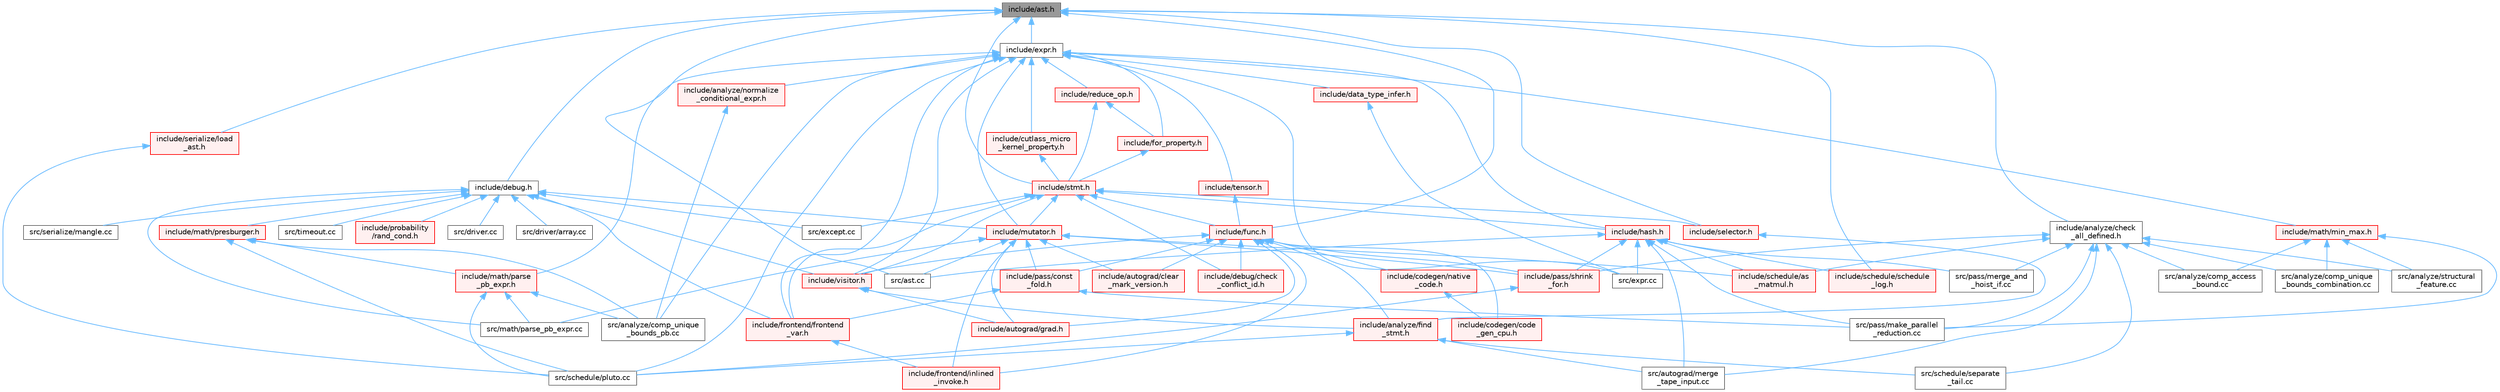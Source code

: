 digraph "include/ast.h"
{
 // LATEX_PDF_SIZE
  bgcolor="transparent";
  edge [fontname=Helvetica,fontsize=10,labelfontname=Helvetica,labelfontsize=10];
  node [fontname=Helvetica,fontsize=10,shape=box,height=0.2,width=0.4];
  Node1 [label="include/ast.h",height=0.2,width=0.4,color="gray40", fillcolor="grey60", style="filled", fontcolor="black",tooltip=" "];
  Node1 -> Node2 [dir="back",color="steelblue1",style="solid"];
  Node2 [label="include/analyze/check\l_all_defined.h",height=0.2,width=0.4,color="grey40", fillcolor="white", style="filled",URL="$check__all__defined_8h.html",tooltip=" "];
  Node2 -> Node3 [dir="back",color="steelblue1",style="solid"];
  Node3 [label="include/pass/shrink\l_for.h",height=0.2,width=0.4,color="red", fillcolor="#FFF0F0", style="filled",URL="$shrink__for_8h.html",tooltip=" "];
  Node3 -> Node10 [dir="back",color="steelblue1",style="solid"];
  Node10 [label="src/schedule/pluto.cc",height=0.2,width=0.4,color="grey40", fillcolor="white", style="filled",URL="$pluto_8cc.html",tooltip=" "];
  Node2 -> Node11 [dir="back",color="steelblue1",style="solid"];
  Node11 [label="include/schedule/as\l_matmul.h",height=0.2,width=0.4,color="red", fillcolor="#FFF0F0", style="filled",URL="$as__matmul_8h.html",tooltip=" "];
  Node2 -> Node45 [dir="back",color="steelblue1",style="solid"];
  Node45 [label="src/analyze/comp_access\l_bound.cc",height=0.2,width=0.4,color="grey40", fillcolor="white", style="filled",URL="$comp__access__bound_8cc.html",tooltip=" "];
  Node2 -> Node46 [dir="back",color="steelblue1",style="solid"];
  Node46 [label="src/analyze/comp_unique\l_bounds_combination.cc",height=0.2,width=0.4,color="grey40", fillcolor="white", style="filled",URL="$comp__unique__bounds__combination_8cc.html",tooltip=" "];
  Node2 -> Node47 [dir="back",color="steelblue1",style="solid"];
  Node47 [label="src/analyze/structural\l_feature.cc",height=0.2,width=0.4,color="grey40", fillcolor="white", style="filled",URL="$structural__feature_8cc.html",tooltip=" "];
  Node2 -> Node48 [dir="back",color="steelblue1",style="solid"];
  Node48 [label="src/autograd/merge\l_tape_input.cc",height=0.2,width=0.4,color="grey40", fillcolor="white", style="filled",URL="$merge__tape__input_8cc.html",tooltip=" "];
  Node2 -> Node49 [dir="back",color="steelblue1",style="solid"];
  Node49 [label="src/pass/make_parallel\l_reduction.cc",height=0.2,width=0.4,color="grey40", fillcolor="white", style="filled",URL="$make__parallel__reduction_8cc.html",tooltip=" "];
  Node2 -> Node50 [dir="back",color="steelblue1",style="solid"];
  Node50 [label="src/pass/merge_and\l_hoist_if.cc",height=0.2,width=0.4,color="grey40", fillcolor="white", style="filled",URL="$merge__and__hoist__if_8cc.html",tooltip=" "];
  Node2 -> Node34 [dir="back",color="steelblue1",style="solid"];
  Node34 [label="src/schedule/separate\l_tail.cc",height=0.2,width=0.4,color="grey40", fillcolor="white", style="filled",URL="$separate__tail_8cc.html",tooltip=" "];
  Node1 -> Node51 [dir="back",color="steelblue1",style="solid"];
  Node51 [label="include/debug.h",height=0.2,width=0.4,color="grey40", fillcolor="white", style="filled",URL="$debug_8h.html",tooltip=" "];
  Node51 -> Node52 [dir="back",color="steelblue1",style="solid"];
  Node52 [label="include/frontend/frontend\l_var.h",height=0.2,width=0.4,color="red", fillcolor="#FFF0F0", style="filled",URL="$frontend__var_8h.html",tooltip=" "];
  Node52 -> Node53 [dir="back",color="steelblue1",style="solid"];
  Node53 [label="include/frontend/inlined\l_invoke.h",height=0.2,width=0.4,color="red", fillcolor="#FFF0F0", style="filled",URL="$inlined__invoke_8h.html",tooltip=" "];
  Node51 -> Node56 [dir="back",color="steelblue1",style="solid"];
  Node56 [label="include/math/presburger.h",height=0.2,width=0.4,color="red", fillcolor="#FFF0F0", style="filled",URL="$presburger_8h.html",tooltip=" "];
  Node56 -> Node84 [dir="back",color="steelblue1",style="solid"];
  Node84 [label="include/math/parse\l_pb_expr.h",height=0.2,width=0.4,color="red", fillcolor="#FFF0F0", style="filled",URL="$parse__pb__expr_8h.html",tooltip=" "];
  Node84 -> Node67 [dir="back",color="steelblue1",style="solid"];
  Node67 [label="src/analyze/comp_unique\l_bounds_pb.cc",height=0.2,width=0.4,color="grey40", fillcolor="white", style="filled",URL="$comp__unique__bounds__pb_8cc.html",tooltip=" "];
  Node84 -> Node85 [dir="back",color="steelblue1",style="solid"];
  Node85 [label="src/math/parse_pb_expr.cc",height=0.2,width=0.4,color="grey40", fillcolor="white", style="filled",URL="$parse__pb__expr_8cc.html",tooltip=" "];
  Node84 -> Node10 [dir="back",color="steelblue1",style="solid"];
  Node56 -> Node67 [dir="back",color="steelblue1",style="solid"];
  Node56 -> Node10 [dir="back",color="steelblue1",style="solid"];
  Node51 -> Node87 [dir="back",color="steelblue1",style="solid"];
  Node87 [label="include/mutator.h",height=0.2,width=0.4,color="red", fillcolor="#FFF0F0", style="filled",URL="$mutator_8h.html",tooltip=" "];
  Node87 -> Node90 [dir="back",color="steelblue1",style="solid"];
  Node90 [label="include/autograd/clear\l_mark_version.h",height=0.2,width=0.4,color="red", fillcolor="#FFF0F0", style="filled",URL="$clear__mark__version_8h.html",tooltip=" "];
  Node87 -> Node97 [dir="back",color="steelblue1",style="solid"];
  Node97 [label="include/autograd/grad.h",height=0.2,width=0.4,color="red", fillcolor="#FFF0F0", style="filled",URL="$grad_8h.html",tooltip=" "];
  Node87 -> Node53 [dir="back",color="steelblue1",style="solid"];
  Node87 -> Node106 [dir="back",color="steelblue1",style="solid"];
  Node106 [label="include/pass/const\l_fold.h",height=0.2,width=0.4,color="red", fillcolor="#FFF0F0", style="filled",URL="$const__fold_8h.html",tooltip=" "];
  Node106 -> Node52 [dir="back",color="steelblue1",style="solid"];
  Node106 -> Node49 [dir="back",color="steelblue1",style="solid"];
  Node87 -> Node3 [dir="back",color="steelblue1",style="solid"];
  Node87 -> Node11 [dir="back",color="steelblue1",style="solid"];
  Node87 -> Node169 [dir="back",color="steelblue1",style="solid"];
  Node169 [label="src/ast.cc",height=0.2,width=0.4,color="grey40", fillcolor="white", style="filled",URL="$ast_8cc.html",tooltip=" "];
  Node87 -> Node85 [dir="back",color="steelblue1",style="solid"];
  Node51 -> Node172 [dir="back",color="steelblue1",style="solid"];
  Node172 [label="include/probability\l/rand_cond.h",height=0.2,width=0.4,color="red", fillcolor="#FFF0F0", style="filled",URL="$rand__cond_8h.html",tooltip=" "];
  Node51 -> Node177 [dir="back",color="steelblue1",style="solid"];
  Node177 [label="include/visitor.h",height=0.2,width=0.4,color="red", fillcolor="#FFF0F0", style="filled",URL="$visitor_8h.html",tooltip=" "];
  Node177 -> Node199 [dir="back",color="steelblue1",style="solid"];
  Node199 [label="include/analyze/find\l_stmt.h",height=0.2,width=0.4,color="red", fillcolor="#FFF0F0", style="filled",URL="$find__stmt_8h.html",tooltip=" "];
  Node199 -> Node48 [dir="back",color="steelblue1",style="solid"];
  Node199 -> Node10 [dir="back",color="steelblue1",style="solid"];
  Node199 -> Node34 [dir="back",color="steelblue1",style="solid"];
  Node177 -> Node97 [dir="back",color="steelblue1",style="solid"];
  Node51 -> Node223 [dir="back",color="steelblue1",style="solid"];
  Node223 [label="src/driver.cc",height=0.2,width=0.4,color="grey40", fillcolor="white", style="filled",URL="$driver_8cc.html",tooltip=" "];
  Node51 -> Node224 [dir="back",color="steelblue1",style="solid"];
  Node224 [label="src/driver/array.cc",height=0.2,width=0.4,color="grey40", fillcolor="white", style="filled",URL="$array_8cc.html",tooltip=" "];
  Node51 -> Node13 [dir="back",color="steelblue1",style="solid"];
  Node13 [label="src/except.cc",height=0.2,width=0.4,color="grey40", fillcolor="white", style="filled",URL="$except_8cc.html",tooltip=" "];
  Node51 -> Node85 [dir="back",color="steelblue1",style="solid"];
  Node51 -> Node225 [dir="back",color="steelblue1",style="solid"];
  Node225 [label="src/serialize/mangle.cc",height=0.2,width=0.4,color="grey40", fillcolor="white", style="filled",URL="$mangle_8cc.html",tooltip=" "];
  Node51 -> Node226 [dir="back",color="steelblue1",style="solid"];
  Node226 [label="src/timeout.cc",height=0.2,width=0.4,color="grey40", fillcolor="white", style="filled",URL="$timeout_8cc.html",tooltip=" "];
  Node1 -> Node227 [dir="back",color="steelblue1",style="solid"];
  Node227 [label="include/expr.h",height=0.2,width=0.4,color="grey40", fillcolor="white", style="filled",URL="$expr_8h.html",tooltip=" "];
  Node227 -> Node228 [dir="back",color="steelblue1",style="solid"];
  Node228 [label="include/analyze/normalize\l_conditional_expr.h",height=0.2,width=0.4,color="red", fillcolor="#FFF0F0", style="filled",URL="$normalize__conditional__expr_8h.html",tooltip=" "];
  Node228 -> Node67 [dir="back",color="steelblue1",style="solid"];
  Node227 -> Node229 [dir="back",color="steelblue1",style="solid"];
  Node229 [label="include/cutlass_micro\l_kernel_property.h",height=0.2,width=0.4,color="red", fillcolor="#FFF0F0", style="filled",URL="$cutlass__micro__kernel__property_8h.html",tooltip=" "];
  Node229 -> Node230 [dir="back",color="steelblue1",style="solid"];
  Node230 [label="include/stmt.h",height=0.2,width=0.4,color="red", fillcolor="#FFF0F0", style="filled",URL="$stmt_8h.html",tooltip=" "];
  Node230 -> Node238 [dir="back",color="steelblue1",style="solid"];
  Node238 [label="include/debug/check\l_conflict_id.h",height=0.2,width=0.4,color="red", fillcolor="#FFF0F0", style="filled",URL="$check__conflict__id_8h.html",tooltip=" "];
  Node230 -> Node52 [dir="back",color="steelblue1",style="solid"];
  Node230 -> Node239 [dir="back",color="steelblue1",style="solid"];
  Node239 [label="include/func.h",height=0.2,width=0.4,color="red", fillcolor="#FFF0F0", style="filled",URL="$func_8h.html",tooltip=" "];
  Node239 -> Node199 [dir="back",color="steelblue1",style="solid"];
  Node239 -> Node90 [dir="back",color="steelblue1",style="solid"];
  Node239 -> Node97 [dir="back",color="steelblue1",style="solid"];
  Node239 -> Node209 [dir="back",color="steelblue1",style="solid"];
  Node209 [label="include/codegen/code\l_gen_cpu.h",height=0.2,width=0.4,color="red", fillcolor="#FFF0F0", style="filled",URL="$code__gen__cpu_8h.html",tooltip=" "];
  Node239 -> Node240 [dir="back",color="steelblue1",style="solid"];
  Node240 [label="include/codegen/native\l_code.h",height=0.2,width=0.4,color="red", fillcolor="#FFF0F0", style="filled",URL="$native__code_8h.html",tooltip=" "];
  Node240 -> Node209 [dir="back",color="steelblue1",style="solid"];
  Node239 -> Node238 [dir="back",color="steelblue1",style="solid"];
  Node239 -> Node53 [dir="back",color="steelblue1",style="solid"];
  Node239 -> Node106 [dir="back",color="steelblue1",style="solid"];
  Node239 -> Node3 [dir="back",color="steelblue1",style="solid"];
  Node239 -> Node177 [dir="back",color="steelblue1",style="solid"];
  Node230 -> Node245 [dir="back",color="steelblue1",style="solid"];
  Node245 [label="include/hash.h",height=0.2,width=0.4,color="red", fillcolor="#FFF0F0", style="filled",URL="$hash_8h.html",tooltip=" "];
  Node245 -> Node3 [dir="back",color="steelblue1",style="solid"];
  Node245 -> Node11 [dir="back",color="steelblue1",style="solid"];
  Node245 -> Node246 [dir="back",color="steelblue1",style="solid"];
  Node246 [label="include/schedule/schedule\l_log.h",height=0.2,width=0.4,color="red", fillcolor="#FFF0F0", style="filled",URL="$schedule__log_8h.html",tooltip=" "];
  Node245 -> Node169 [dir="back",color="steelblue1",style="solid"];
  Node245 -> Node48 [dir="back",color="steelblue1",style="solid"];
  Node245 -> Node250 [dir="back",color="steelblue1",style="solid"];
  Node250 [label="src/expr.cc",height=0.2,width=0.4,color="grey40", fillcolor="white", style="filled",URL="$expr_8cc.html",tooltip=" "];
  Node245 -> Node49 [dir="back",color="steelblue1",style="solid"];
  Node245 -> Node50 [dir="back",color="steelblue1",style="solid"];
  Node230 -> Node87 [dir="back",color="steelblue1",style="solid"];
  Node230 -> Node266 [dir="back",color="steelblue1",style="solid"];
  Node266 [label="include/selector.h",height=0.2,width=0.4,color="red", fillcolor="#FFF0F0", style="filled",URL="$selector_8h.html",tooltip=" "];
  Node266 -> Node199 [dir="back",color="steelblue1",style="solid"];
  Node230 -> Node177 [dir="back",color="steelblue1",style="solid"];
  Node230 -> Node13 [dir="back",color="steelblue1",style="solid"];
  Node227 -> Node268 [dir="back",color="steelblue1",style="solid"];
  Node268 [label="include/data_type_infer.h",height=0.2,width=0.4,color="red", fillcolor="#FFF0F0", style="filled",URL="$data__type__infer_8h.html",tooltip=" "];
  Node268 -> Node250 [dir="back",color="steelblue1",style="solid"];
  Node227 -> Node269 [dir="back",color="steelblue1",style="solid"];
  Node269 [label="include/for_property.h",height=0.2,width=0.4,color="red", fillcolor="#FFF0F0", style="filled",URL="$for__property_8h.html",tooltip=" "];
  Node269 -> Node230 [dir="back",color="steelblue1",style="solid"];
  Node227 -> Node52 [dir="back",color="steelblue1",style="solid"];
  Node227 -> Node245 [dir="back",color="steelblue1",style="solid"];
  Node227 -> Node270 [dir="back",color="steelblue1",style="solid"];
  Node270 [label="include/math/min_max.h",height=0.2,width=0.4,color="red", fillcolor="#FFF0F0", style="filled",URL="$min__max_8h.html",tooltip=" "];
  Node270 -> Node45 [dir="back",color="steelblue1",style="solid"];
  Node270 -> Node46 [dir="back",color="steelblue1",style="solid"];
  Node270 -> Node47 [dir="back",color="steelblue1",style="solid"];
  Node270 -> Node49 [dir="back",color="steelblue1",style="solid"];
  Node227 -> Node84 [dir="back",color="steelblue1",style="solid"];
  Node227 -> Node87 [dir="back",color="steelblue1",style="solid"];
  Node227 -> Node271 [dir="back",color="steelblue1",style="solid"];
  Node271 [label="include/reduce_op.h",height=0.2,width=0.4,color="red", fillcolor="#FFF0F0", style="filled",URL="$reduce__op_8h.html",tooltip=" "];
  Node271 -> Node269 [dir="back",color="steelblue1",style="solid"];
  Node271 -> Node230 [dir="back",color="steelblue1",style="solid"];
  Node227 -> Node273 [dir="back",color="steelblue1",style="solid"];
  Node273 [label="include/tensor.h",height=0.2,width=0.4,color="red", fillcolor="#FFF0F0", style="filled",URL="$tensor_8h.html",tooltip=" "];
  Node273 -> Node239 [dir="back",color="steelblue1",style="solid"];
  Node227 -> Node177 [dir="back",color="steelblue1",style="solid"];
  Node227 -> Node67 [dir="back",color="steelblue1",style="solid"];
  Node227 -> Node250 [dir="back",color="steelblue1",style="solid"];
  Node227 -> Node10 [dir="back",color="steelblue1",style="solid"];
  Node1 -> Node239 [dir="back",color="steelblue1",style="solid"];
  Node1 -> Node246 [dir="back",color="steelblue1",style="solid"];
  Node1 -> Node266 [dir="back",color="steelblue1",style="solid"];
  Node1 -> Node285 [dir="back",color="steelblue1",style="solid"];
  Node285 [label="include/serialize/load\l_ast.h",height=0.2,width=0.4,color="red", fillcolor="#FFF0F0", style="filled",URL="$load__ast_8h.html",tooltip=" "];
  Node285 -> Node10 [dir="back",color="steelblue1",style="solid"];
  Node1 -> Node230 [dir="back",color="steelblue1",style="solid"];
  Node1 -> Node169 [dir="back",color="steelblue1",style="solid"];
}
